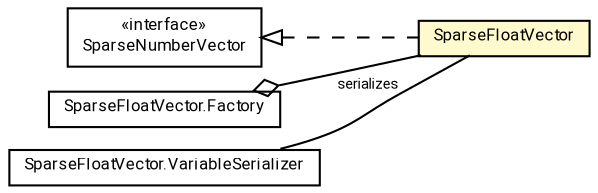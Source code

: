 #!/usr/local/bin/dot
#
# Class diagram 
# Generated by UMLGraph version R5_7_2-60-g0e99a6 (http://www.spinellis.gr/umlgraph/)
#

digraph G {
	graph [fontnames="svg"]
	edge [fontname="Roboto",fontsize=7,labelfontname="Roboto",labelfontsize=7,color="black"];
	node [fontname="Roboto",fontcolor="black",fontsize=8,shape=plaintext,margin=0,width=0,height=0];
	nodesep=0.15;
	ranksep=0.25;
	rankdir=LR;
	// de.lmu.ifi.dbs.elki.data.SparseNumberVector
	c9749005 [label=<<table title="de.lmu.ifi.dbs.elki.data.SparseNumberVector" border="0" cellborder="1" cellspacing="0" cellpadding="2" href="SparseNumberVector.html" target="_parent">
		<tr><td><table border="0" cellspacing="0" cellpadding="1">
		<tr><td align="center" balign="center"> &#171;interface&#187; </td></tr>
		<tr><td align="center" balign="center"> <font face="Roboto">SparseNumberVector</font> </td></tr>
		</table></td></tr>
		</table>>, URL="SparseNumberVector.html"];
	// de.lmu.ifi.dbs.elki.data.SparseFloatVector
	c9749084 [label=<<table title="de.lmu.ifi.dbs.elki.data.SparseFloatVector" border="0" cellborder="1" cellspacing="0" cellpadding="2" bgcolor="lemonChiffon" href="SparseFloatVector.html" target="_parent">
		<tr><td><table border="0" cellspacing="0" cellpadding="1">
		<tr><td align="center" balign="center"> <font face="Roboto">SparseFloatVector</font> </td></tr>
		</table></td></tr>
		</table>>, URL="SparseFloatVector.html"];
	// de.lmu.ifi.dbs.elki.data.SparseFloatVector.Factory
	c9749085 [label=<<table title="de.lmu.ifi.dbs.elki.data.SparseFloatVector.Factory" border="0" cellborder="1" cellspacing="0" cellpadding="2" href="SparseFloatVector.Factory.html" target="_parent">
		<tr><td><table border="0" cellspacing="0" cellpadding="1">
		<tr><td align="center" balign="center"> <font face="Roboto">SparseFloatVector.Factory</font> </td></tr>
		</table></td></tr>
		</table>>, URL="SparseFloatVector.Factory.html"];
	// de.lmu.ifi.dbs.elki.data.SparseFloatVector.VariableSerializer
	c9749087 [label=<<table title="de.lmu.ifi.dbs.elki.data.SparseFloatVector.VariableSerializer" border="0" cellborder="1" cellspacing="0" cellpadding="2" href="SparseFloatVector.VariableSerializer.html" target="_parent">
		<tr><td><table border="0" cellspacing="0" cellpadding="1">
		<tr><td align="center" balign="center"> <font face="Roboto">SparseFloatVector.VariableSerializer</font> </td></tr>
		</table></td></tr>
		</table>>, URL="SparseFloatVector.VariableSerializer.html"];
	// de.lmu.ifi.dbs.elki.data.SparseFloatVector implements de.lmu.ifi.dbs.elki.data.SparseNumberVector
	c9749005 -> c9749084 [arrowtail=empty,style=dashed,dir=back,weight=9];
	// de.lmu.ifi.dbs.elki.data.SparseFloatVector.Factory has de.lmu.ifi.dbs.elki.data.SparseFloatVector
	c9749085 -> c9749084 [arrowhead=none,arrowtail=ediamond,dir=back,weight=4];
	// de.lmu.ifi.dbs.elki.data.SparseFloatVector.VariableSerializer assoc de.lmu.ifi.dbs.elki.data.SparseFloatVector
	c9749087 -> c9749084 [arrowhead=none,weight=2,label="serializes"];
}

